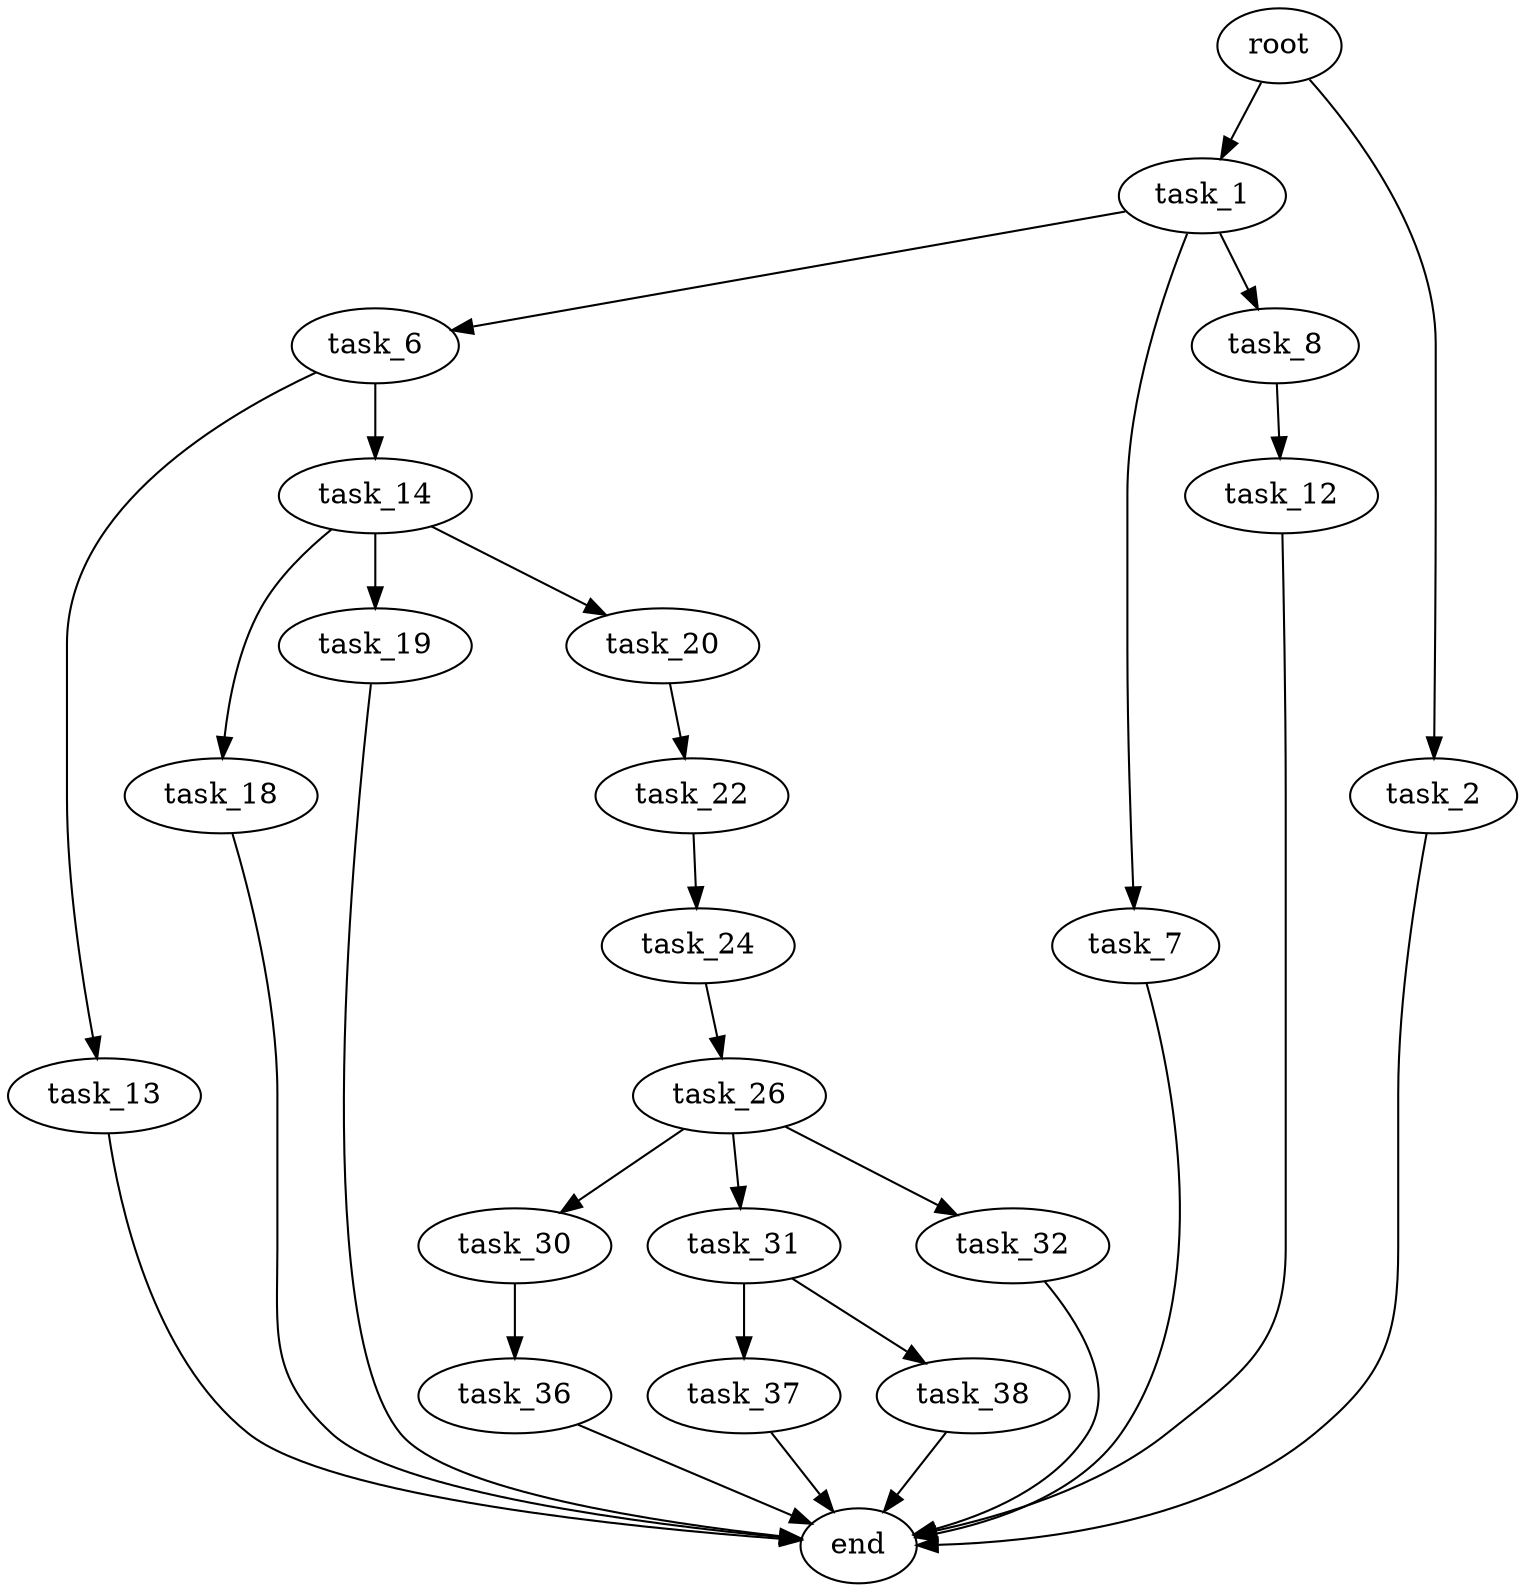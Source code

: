 digraph G {
  root [size="0.000000"];
  task_1 [size="782757789696.000000"];
  task_2 [size="837873114602.000000"];
  task_6 [size="384627081880.000000"];
  task_7 [size="1073741824000.000000"];
  task_8 [size="6331653914.000000"];
  end [size="0.000000"];
  task_13 [size="368293445632.000000"];
  task_14 [size="243194221192.000000"];
  task_12 [size="134217728000.000000"];
  task_18 [size="939438268.000000"];
  task_19 [size="3556714330.000000"];
  task_20 [size="60398460695.000000"];
  task_22 [size="7480453396.000000"];
  task_24 [size="6471532738.000000"];
  task_26 [size="1181358857570.000000"];
  task_30 [size="134217728000.000000"];
  task_31 [size="1563992753.000000"];
  task_32 [size="18174686751.000000"];
  task_36 [size="8589934592.000000"];
  task_37 [size="368293445632.000000"];
  task_38 [size="20373913889.000000"];

  root -> task_1 [size="1.000000"];
  root -> task_2 [size="1.000000"];
  task_1 -> task_6 [size="679477248.000000"];
  task_1 -> task_7 [size="679477248.000000"];
  task_1 -> task_8 [size="679477248.000000"];
  task_2 -> end [size="1.000000"];
  task_6 -> task_13 [size="411041792.000000"];
  task_6 -> task_14 [size="411041792.000000"];
  task_7 -> end [size="1.000000"];
  task_8 -> task_12 [size="209715200.000000"];
  task_13 -> end [size="1.000000"];
  task_14 -> task_18 [size="536870912.000000"];
  task_14 -> task_19 [size="536870912.000000"];
  task_14 -> task_20 [size="536870912.000000"];
  task_12 -> end [size="1.000000"];
  task_18 -> end [size="1.000000"];
  task_19 -> end [size="1.000000"];
  task_20 -> task_22 [size="75497472.000000"];
  task_22 -> task_24 [size="209715200.000000"];
  task_24 -> task_26 [size="209715200.000000"];
  task_26 -> task_30 [size="838860800.000000"];
  task_26 -> task_31 [size="838860800.000000"];
  task_26 -> task_32 [size="838860800.000000"];
  task_30 -> task_36 [size="209715200.000000"];
  task_31 -> task_37 [size="134217728.000000"];
  task_31 -> task_38 [size="134217728.000000"];
  task_32 -> end [size="1.000000"];
  task_36 -> end [size="1.000000"];
  task_37 -> end [size="1.000000"];
  task_38 -> end [size="1.000000"];
}
